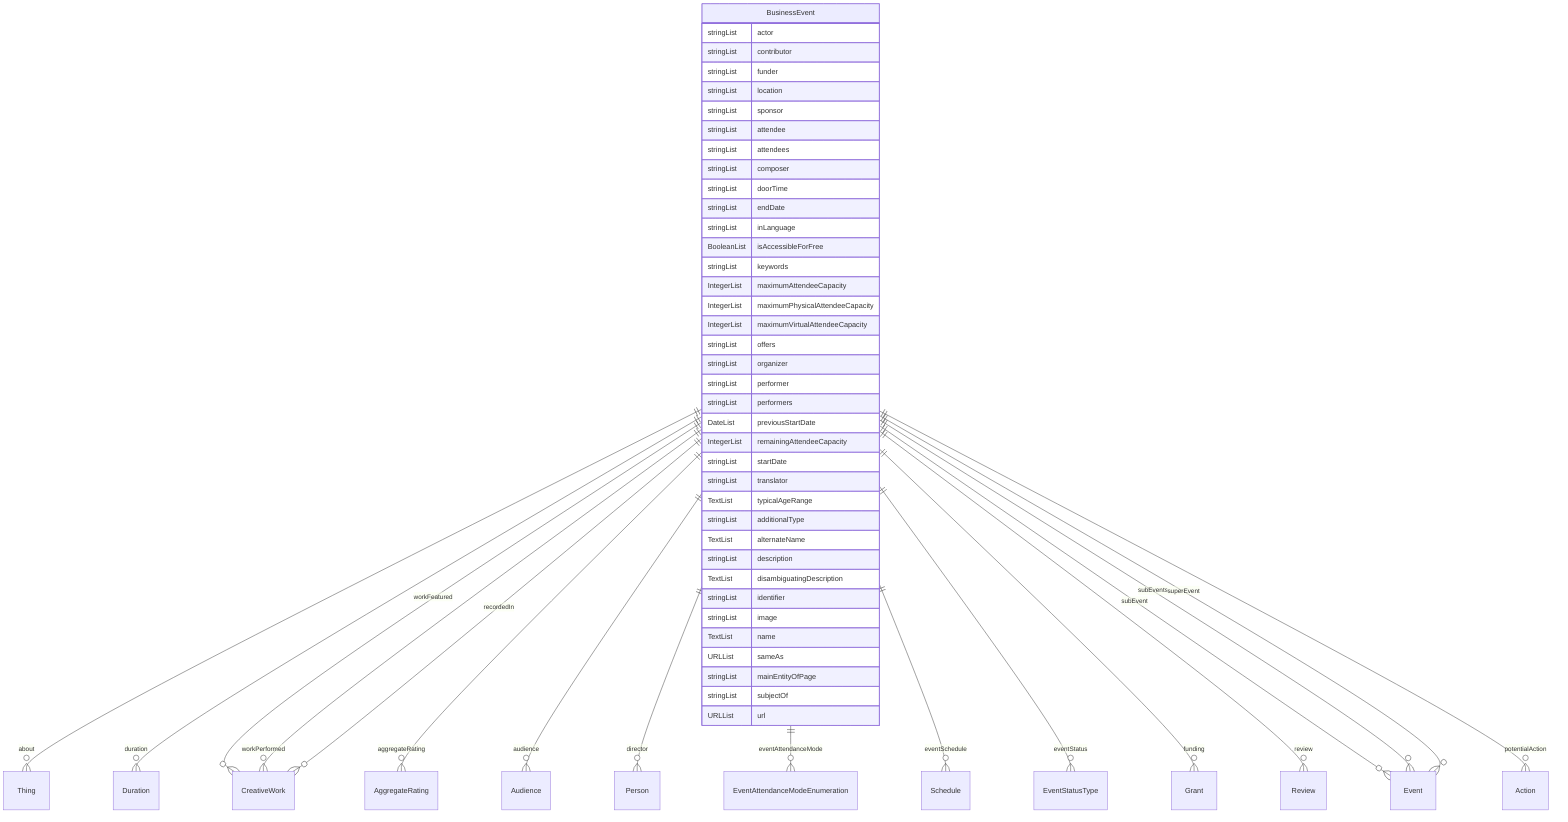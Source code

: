 erDiagram
BusinessEvent {
    stringList actor  
    stringList contributor  
    stringList funder  
    stringList location  
    stringList sponsor  
    stringList attendee  
    stringList attendees  
    stringList composer  
    stringList doorTime  
    stringList endDate  
    stringList inLanguage  
    BooleanList isAccessibleForFree  
    stringList keywords  
    IntegerList maximumAttendeeCapacity  
    IntegerList maximumPhysicalAttendeeCapacity  
    IntegerList maximumVirtualAttendeeCapacity  
    stringList offers  
    stringList organizer  
    stringList performer  
    stringList performers  
    DateList previousStartDate  
    IntegerList remainingAttendeeCapacity  
    stringList startDate  
    stringList translator  
    TextList typicalAgeRange  
    stringList additionalType  
    TextList alternateName  
    stringList description  
    TextList disambiguatingDescription  
    stringList identifier  
    stringList image  
    TextList name  
    URLList sameAs  
    stringList mainEntityOfPage  
    stringList subjectOf  
    URLList url  
}

BusinessEvent ||--}o Thing : "about"
BusinessEvent ||--}o Duration : "duration"
BusinessEvent ||--}o CreativeWork : "workFeatured"
BusinessEvent ||--}o CreativeWork : "workPerformed"
BusinessEvent ||--}o AggregateRating : "aggregateRating"
BusinessEvent ||--}o Audience : "audience"
BusinessEvent ||--}o Person : "director"
BusinessEvent ||--}o EventAttendanceModeEnumeration : "eventAttendanceMode"
BusinessEvent ||--}o Schedule : "eventSchedule"
BusinessEvent ||--}o EventStatusType : "eventStatus"
BusinessEvent ||--}o Grant : "funding"
BusinessEvent ||--}o CreativeWork : "recordedIn"
BusinessEvent ||--}o Review : "review"
BusinessEvent ||--}o Event : "subEvent"
BusinessEvent ||--}o Event : "subEvents"
BusinessEvent ||--}o Event : "superEvent"
BusinessEvent ||--}o Action : "potentialAction"